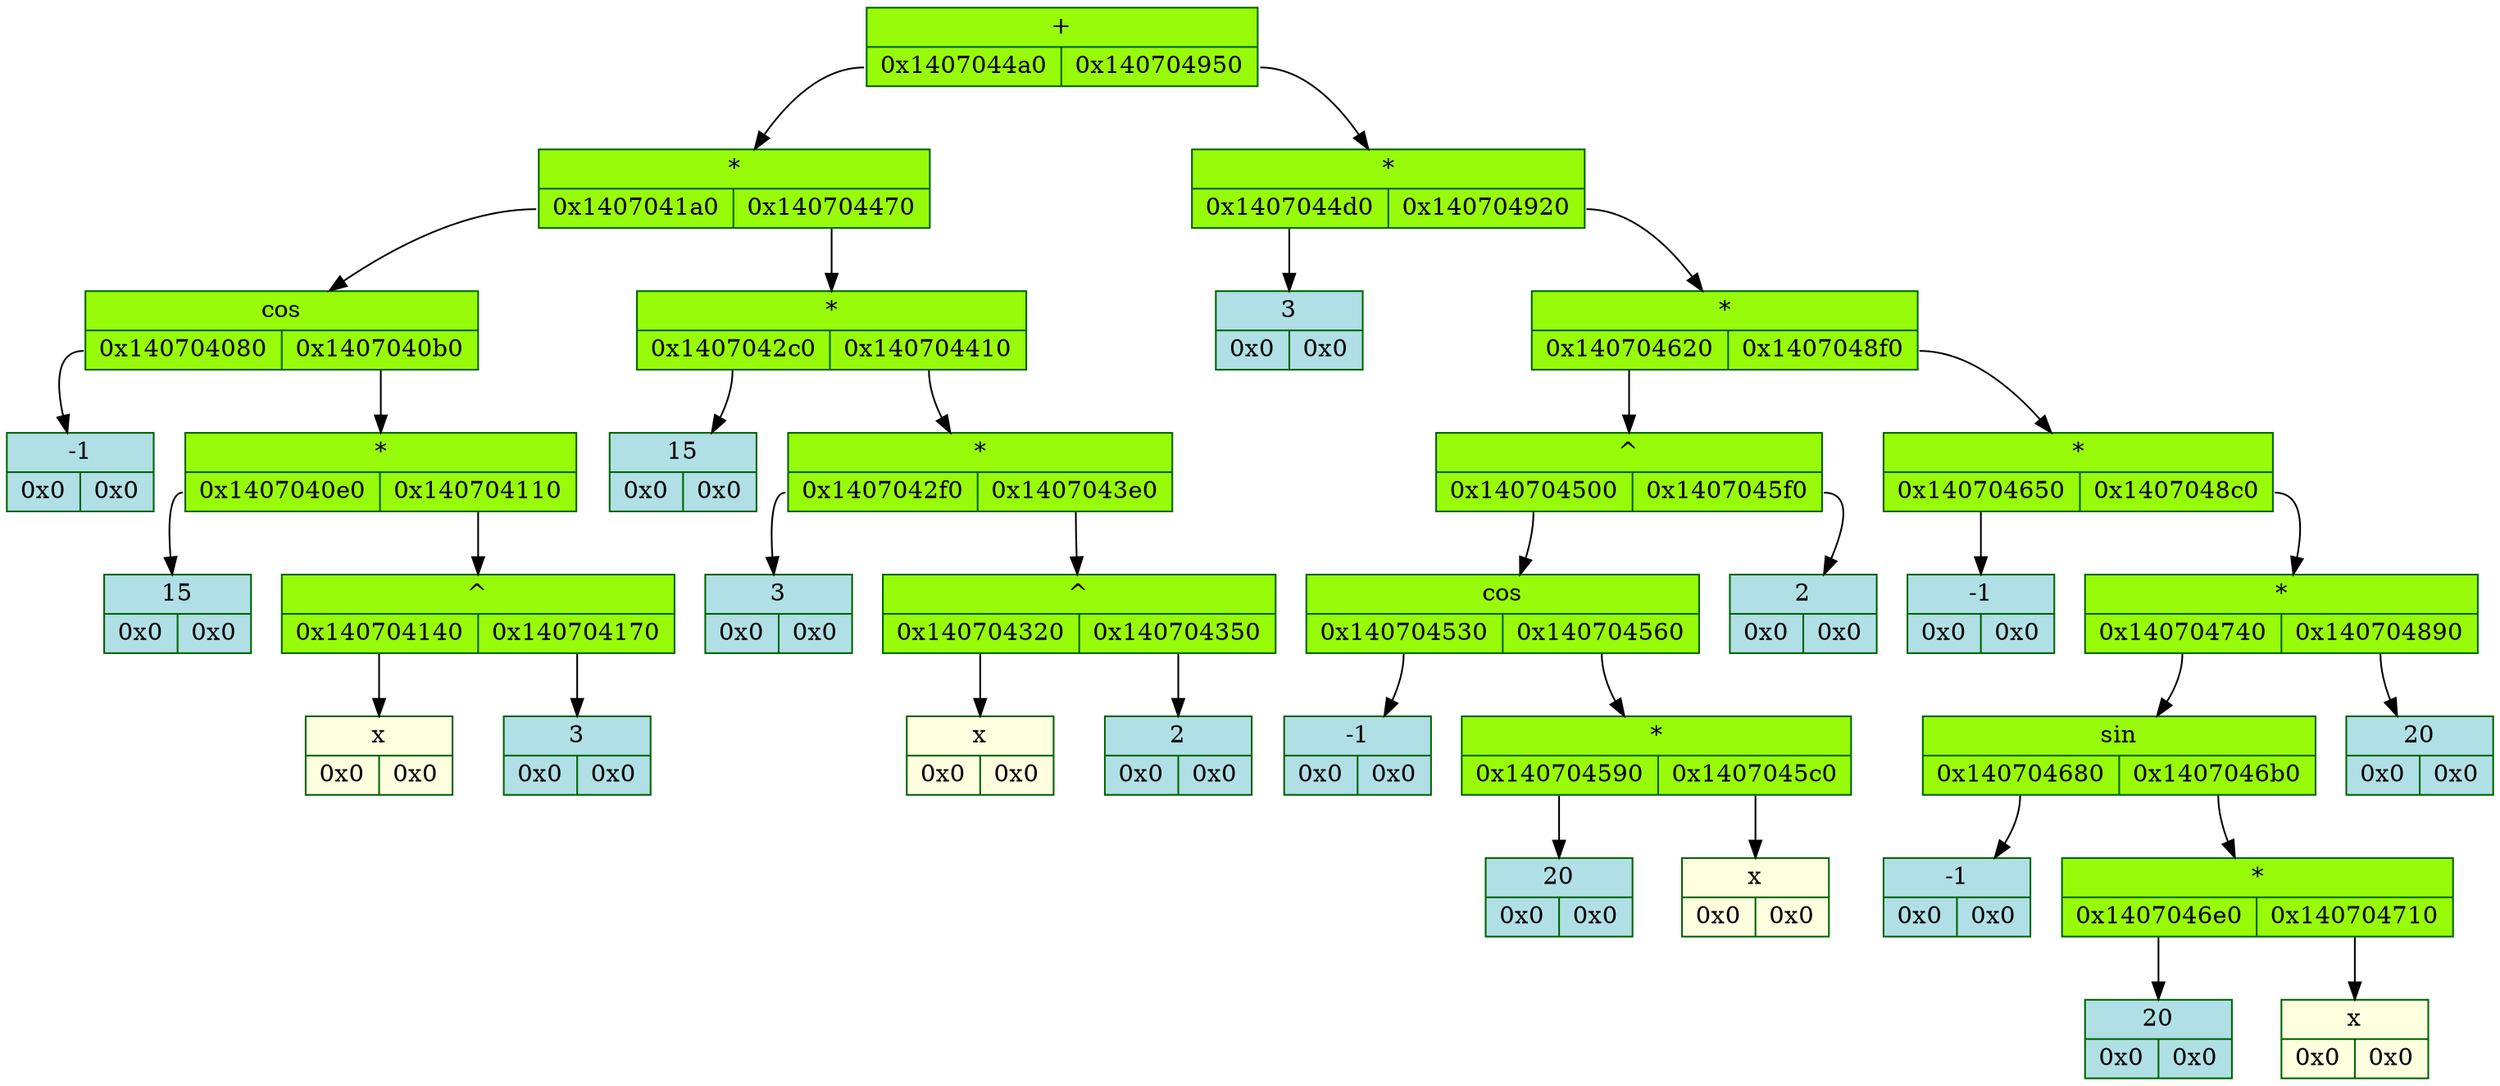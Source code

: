 digraph D{
	rankdir = TB

	node_5376067968 [color = "darkgreen", style = "filled", shape = "record", fillcolor = "#98FB9" label = "{ +  | {<fl5376067968> 0x1407044a0 | <fr5376067968> 0x140704950}}"]
	node_5376067968: <fl5376067968> -> node_5376066720 [color = "black", arrowhead = "normal", label = ""]
	node_5376066720 [color = "darkgreen", style = "filled", shape = "record", fillcolor = "#98FB9" label = "{ *  | {<fl5376066720> 0x1407041a0 | <fr5376066720> 0x140704470}}"]
	node_5376066720: <fl5376066720> -> node_5376065952 [color = "black", arrowhead = "normal", label = ""]
	node_5376065952 [color = "darkgreen", style = "filled", shape = "record", fillcolor = "#98FB9" label = "{ cos  | {<fl5376065952> 0x140704080 | <fr5376065952> 0x1407040b0}}"]
	node_5376065952: <fl5376065952> -> node_5376065664 [color = "black", arrowhead = "normal", label = ""]
	node_5376065664 [color = "darkgreen", style = "filled", shape = "record", fillcolor = "#B0E0E6" label = "{-1  | {<fl5376065664> 0x0 | <fr5376065664> 0x0}}"]
	node_5376065952: <fr5376065952> -> node_5376065712 [color = "black", arrowhead = "normal", label = ""]
	node_5376065712 [color = "darkgreen", style = "filled", shape = "record", fillcolor = "#98FB9" label = "{ *  | {<fl5376065712> 0x1407040e0 | <fr5376065712> 0x140704110}}"]
	node_5376065712: <fl5376065712> -> node_5376065760 [color = "black", arrowhead = "normal", label = ""]
	node_5376065760 [color = "darkgreen", style = "filled", shape = "record", fillcolor = "#B0E0E6" label = "{15  | {<fl5376065760> 0x0 | <fr5376065760> 0x0}}"]
	node_5376065712: <fr5376065712> -> node_5376065808 [color = "black", arrowhead = "normal", label = ""]
	node_5376065808 [color = "darkgreen", style = "filled", shape = "record", fillcolor = "#98FB9" label = "{ ^  | {<fl5376065808> 0x140704140 | <fr5376065808> 0x140704170}}"]
	node_5376065808: <fl5376065808> -> node_5376065856 [color = "black", arrowhead = "normal", label = ""]
	node_5376065856 [color = "darkgreen", style = "filled", shape = "record", fillcolor = "#FFFFE0" label = "{x  | {<fl5376065856> 0x0 | <fr5376065856> 0x0}}"]
	node_5376065808: <fr5376065808> -> node_5376065904 [color = "black", arrowhead = "normal", label = ""]
	node_5376065904 [color = "darkgreen", style = "filled", shape = "record", fillcolor = "#B0E0E6" label = "{3  | {<fl5376065904> 0x0 | <fr5376065904> 0x0}}"]
	node_5376066720: <fr5376066720> -> node_5376066672 [color = "black", arrowhead = "normal", label = ""]
	node_5376066672 [color = "darkgreen", style = "filled", shape = "record", fillcolor = "#98FB9" label = "{ *  | {<fl5376066672> 0x1407042c0 | <fr5376066672> 0x140704410}}"]
	node_5376066672: <fl5376066672> -> node_5376066240 [color = "black", arrowhead = "normal", label = ""]
	node_5376066240 [color = "darkgreen", style = "filled", shape = "record", fillcolor = "#B0E0E6" label = "{15  | {<fl5376066240> 0x0 | <fr5376066240> 0x0}}"]
	node_5376066672: <fr5376066672> -> node_5376066576 [color = "black", arrowhead = "normal", label = ""]
	node_5376066576 [color = "darkgreen", style = "filled", shape = "record", fillcolor = "#98FB9" label = "{ *  | {<fl5376066576> 0x1407042f0 | <fr5376066576> 0x1407043e0}}"]
	node_5376066576: <fl5376066576> -> node_5376066288 [color = "black", arrowhead = "normal", label = ""]
	node_5376066288 [color = "darkgreen", style = "filled", shape = "record", fillcolor = "#B0E0E6" label = "{3  | {<fl5376066288> 0x0 | <fr5376066288> 0x0}}"]
	node_5376066576: <fr5376066576> -> node_5376066528 [color = "black", arrowhead = "normal", label = ""]
	node_5376066528 [color = "darkgreen", style = "filled", shape = "record", fillcolor = "#98FB9" label = "{ ^  | {<fl5376066528> 0x140704320 | <fr5376066528> 0x140704350}}"]
	node_5376066528: <fl5376066528> -> node_5376066336 [color = "black", arrowhead = "normal", label = ""]
	node_5376066336 [color = "darkgreen", style = "filled", shape = "record", fillcolor = "#FFFFE0" label = "{x  | {<fl5376066336> 0x0 | <fr5376066336> 0x0}}"]
	node_5376066528: <fr5376066528> -> node_5376066384 [color = "black", arrowhead = "normal", label = ""]
	node_5376066384 [color = "darkgreen", style = "filled", shape = "record", fillcolor = "#B0E0E6" label = "{2  | {<fl5376066384> 0x0 | <fr5376066384> 0x0}}"]
	node_5376067968: <fr5376067968> -> node_5376067920 [color = "black", arrowhead = "normal", label = ""]
	node_5376067920 [color = "darkgreen", style = "filled", shape = "record", fillcolor = "#98FB9" label = "{ *  | {<fl5376067920> 0x1407044d0 | <fr5376067920> 0x140704920}}"]
	node_5376067920: <fl5376067920> -> node_5376066768 [color = "black", arrowhead = "normal", label = ""]
	node_5376066768 [color = "darkgreen", style = "filled", shape = "record", fillcolor = "#B0E0E6" label = "{3  | {<fl5376066768> 0x0 | <fr5376066768> 0x0}}"]
	node_5376067920: <fr5376067920> -> node_5376067872 [color = "black", arrowhead = "normal", label = ""]
	node_5376067872 [color = "darkgreen", style = "filled", shape = "record", fillcolor = "#98FB9" label = "{ *  | {<fl5376067872> 0x140704620 | <fr5376067872> 0x1407048f0}}"]
	node_5376067872: <fl5376067872> -> node_5376067104 [color = "black", arrowhead = "normal", label = ""]
	node_5376067104 [color = "darkgreen", style = "filled", shape = "record", fillcolor = "#98FB9" label = "{ ^  | {<fl5376067104> 0x140704500 | <fr5376067104> 0x1407045f0}}"]
	node_5376067104: <fl5376067104> -> node_5376066816 [color = "black", arrowhead = "normal", label = ""]
	node_5376066816 [color = "darkgreen", style = "filled", shape = "record", fillcolor = "#98FB9" label = "{ cos  | {<fl5376066816> 0x140704530 | <fr5376066816> 0x140704560}}"]
	node_5376066816: <fl5376066816> -> node_5376066864 [color = "black", arrowhead = "normal", label = ""]
	node_5376066864 [color = "darkgreen", style = "filled", shape = "record", fillcolor = "#B0E0E6" label = "{-1  | {<fl5376066864> 0x0 | <fr5376066864> 0x0}}"]
	node_5376066816: <fr5376066816> -> node_5376066912 [color = "black", arrowhead = "normal", label = ""]
	node_5376066912 [color = "darkgreen", style = "filled", shape = "record", fillcolor = "#98FB9" label = "{ *  | {<fl5376066912> 0x140704590 | <fr5376066912> 0x1407045c0}}"]
	node_5376066912: <fl5376066912> -> node_5376066960 [color = "black", arrowhead = "normal", label = ""]
	node_5376066960 [color = "darkgreen", style = "filled", shape = "record", fillcolor = "#B0E0E6" label = "{20  | {<fl5376066960> 0x0 | <fr5376066960> 0x0}}"]
	node_5376066912: <fr5376066912> -> node_5376067008 [color = "black", arrowhead = "normal", label = ""]
	node_5376067008 [color = "darkgreen", style = "filled", shape = "record", fillcolor = "#FFFFE0" label = "{x  | {<fl5376067008> 0x0 | <fr5376067008> 0x0}}"]
	node_5376067104: <fr5376067104> -> node_5376067056 [color = "black", arrowhead = "normal", label = ""]
	node_5376067056 [color = "darkgreen", style = "filled", shape = "record", fillcolor = "#B0E0E6" label = "{2  | {<fl5376067056> 0x0 | <fr5376067056> 0x0}}"]
	node_5376067872: <fr5376067872> -> node_5376067824 [color = "black", arrowhead = "normal", label = ""]
	node_5376067824 [color = "darkgreen", style = "filled", shape = "record", fillcolor = "#98FB9" label = "{ *  | {<fl5376067824> 0x140704650 | <fr5376067824> 0x1407048c0}}"]
	node_5376067824: <fl5376067824> -> node_5376067152 [color = "black", arrowhead = "normal", label = ""]
	node_5376067152 [color = "darkgreen", style = "filled", shape = "record", fillcolor = "#B0E0E6" label = "{-1  | {<fl5376067152> 0x0 | <fr5376067152> 0x0}}"]
	node_5376067824: <fr5376067824> -> node_5376067776 [color = "black", arrowhead = "normal", label = ""]
	node_5376067776 [color = "darkgreen", style = "filled", shape = "record", fillcolor = "#98FB9" label = "{ *  | {<fl5376067776> 0x140704740 | <fr5376067776> 0x140704890}}"]
	node_5376067776: <fl5376067776> -> node_5376067392 [color = "black", arrowhead = "normal", label = ""]
	node_5376067392 [color = "darkgreen", style = "filled", shape = "record", fillcolor = "#98FB9" label = "{ sin  | {<fl5376067392> 0x140704680 | <fr5376067392> 0x1407046b0}}"]
	node_5376067392: <fl5376067392> -> node_5376067200 [color = "black", arrowhead = "normal", label = ""]
	node_5376067200 [color = "darkgreen", style = "filled", shape = "record", fillcolor = "#B0E0E6" label = "{-1  | {<fl5376067200> 0x0 | <fr5376067200> 0x0}}"]
	node_5376067392: <fr5376067392> -> node_5376067248 [color = "black", arrowhead = "normal", label = ""]
	node_5376067248 [color = "darkgreen", style = "filled", shape = "record", fillcolor = "#98FB9" label = "{ *  | {<fl5376067248> 0x1407046e0 | <fr5376067248> 0x140704710}}"]
	node_5376067248: <fl5376067248> -> node_5376067296 [color = "black", arrowhead = "normal", label = ""]
	node_5376067296 [color = "darkgreen", style = "filled", shape = "record", fillcolor = "#B0E0E6" label = "{20  | {<fl5376067296> 0x0 | <fr5376067296> 0x0}}"]
	node_5376067248: <fr5376067248> -> node_5376067344 [color = "black", arrowhead = "normal", label = ""]
	node_5376067344 [color = "darkgreen", style = "filled", shape = "record", fillcolor = "#FFFFE0" label = "{x  | {<fl5376067344> 0x0 | <fr5376067344> 0x0}}"]
	node_5376067776: <fr5376067776> -> node_5376067728 [color = "black", arrowhead = "normal", label = ""]
	node_5376067728 [color = "darkgreen", style = "filled", shape = "record", fillcolor = "#B0E0E6" label = "{20  | {<fl5376067728> 0x0 | <fr5376067728> 0x0}}"]
}